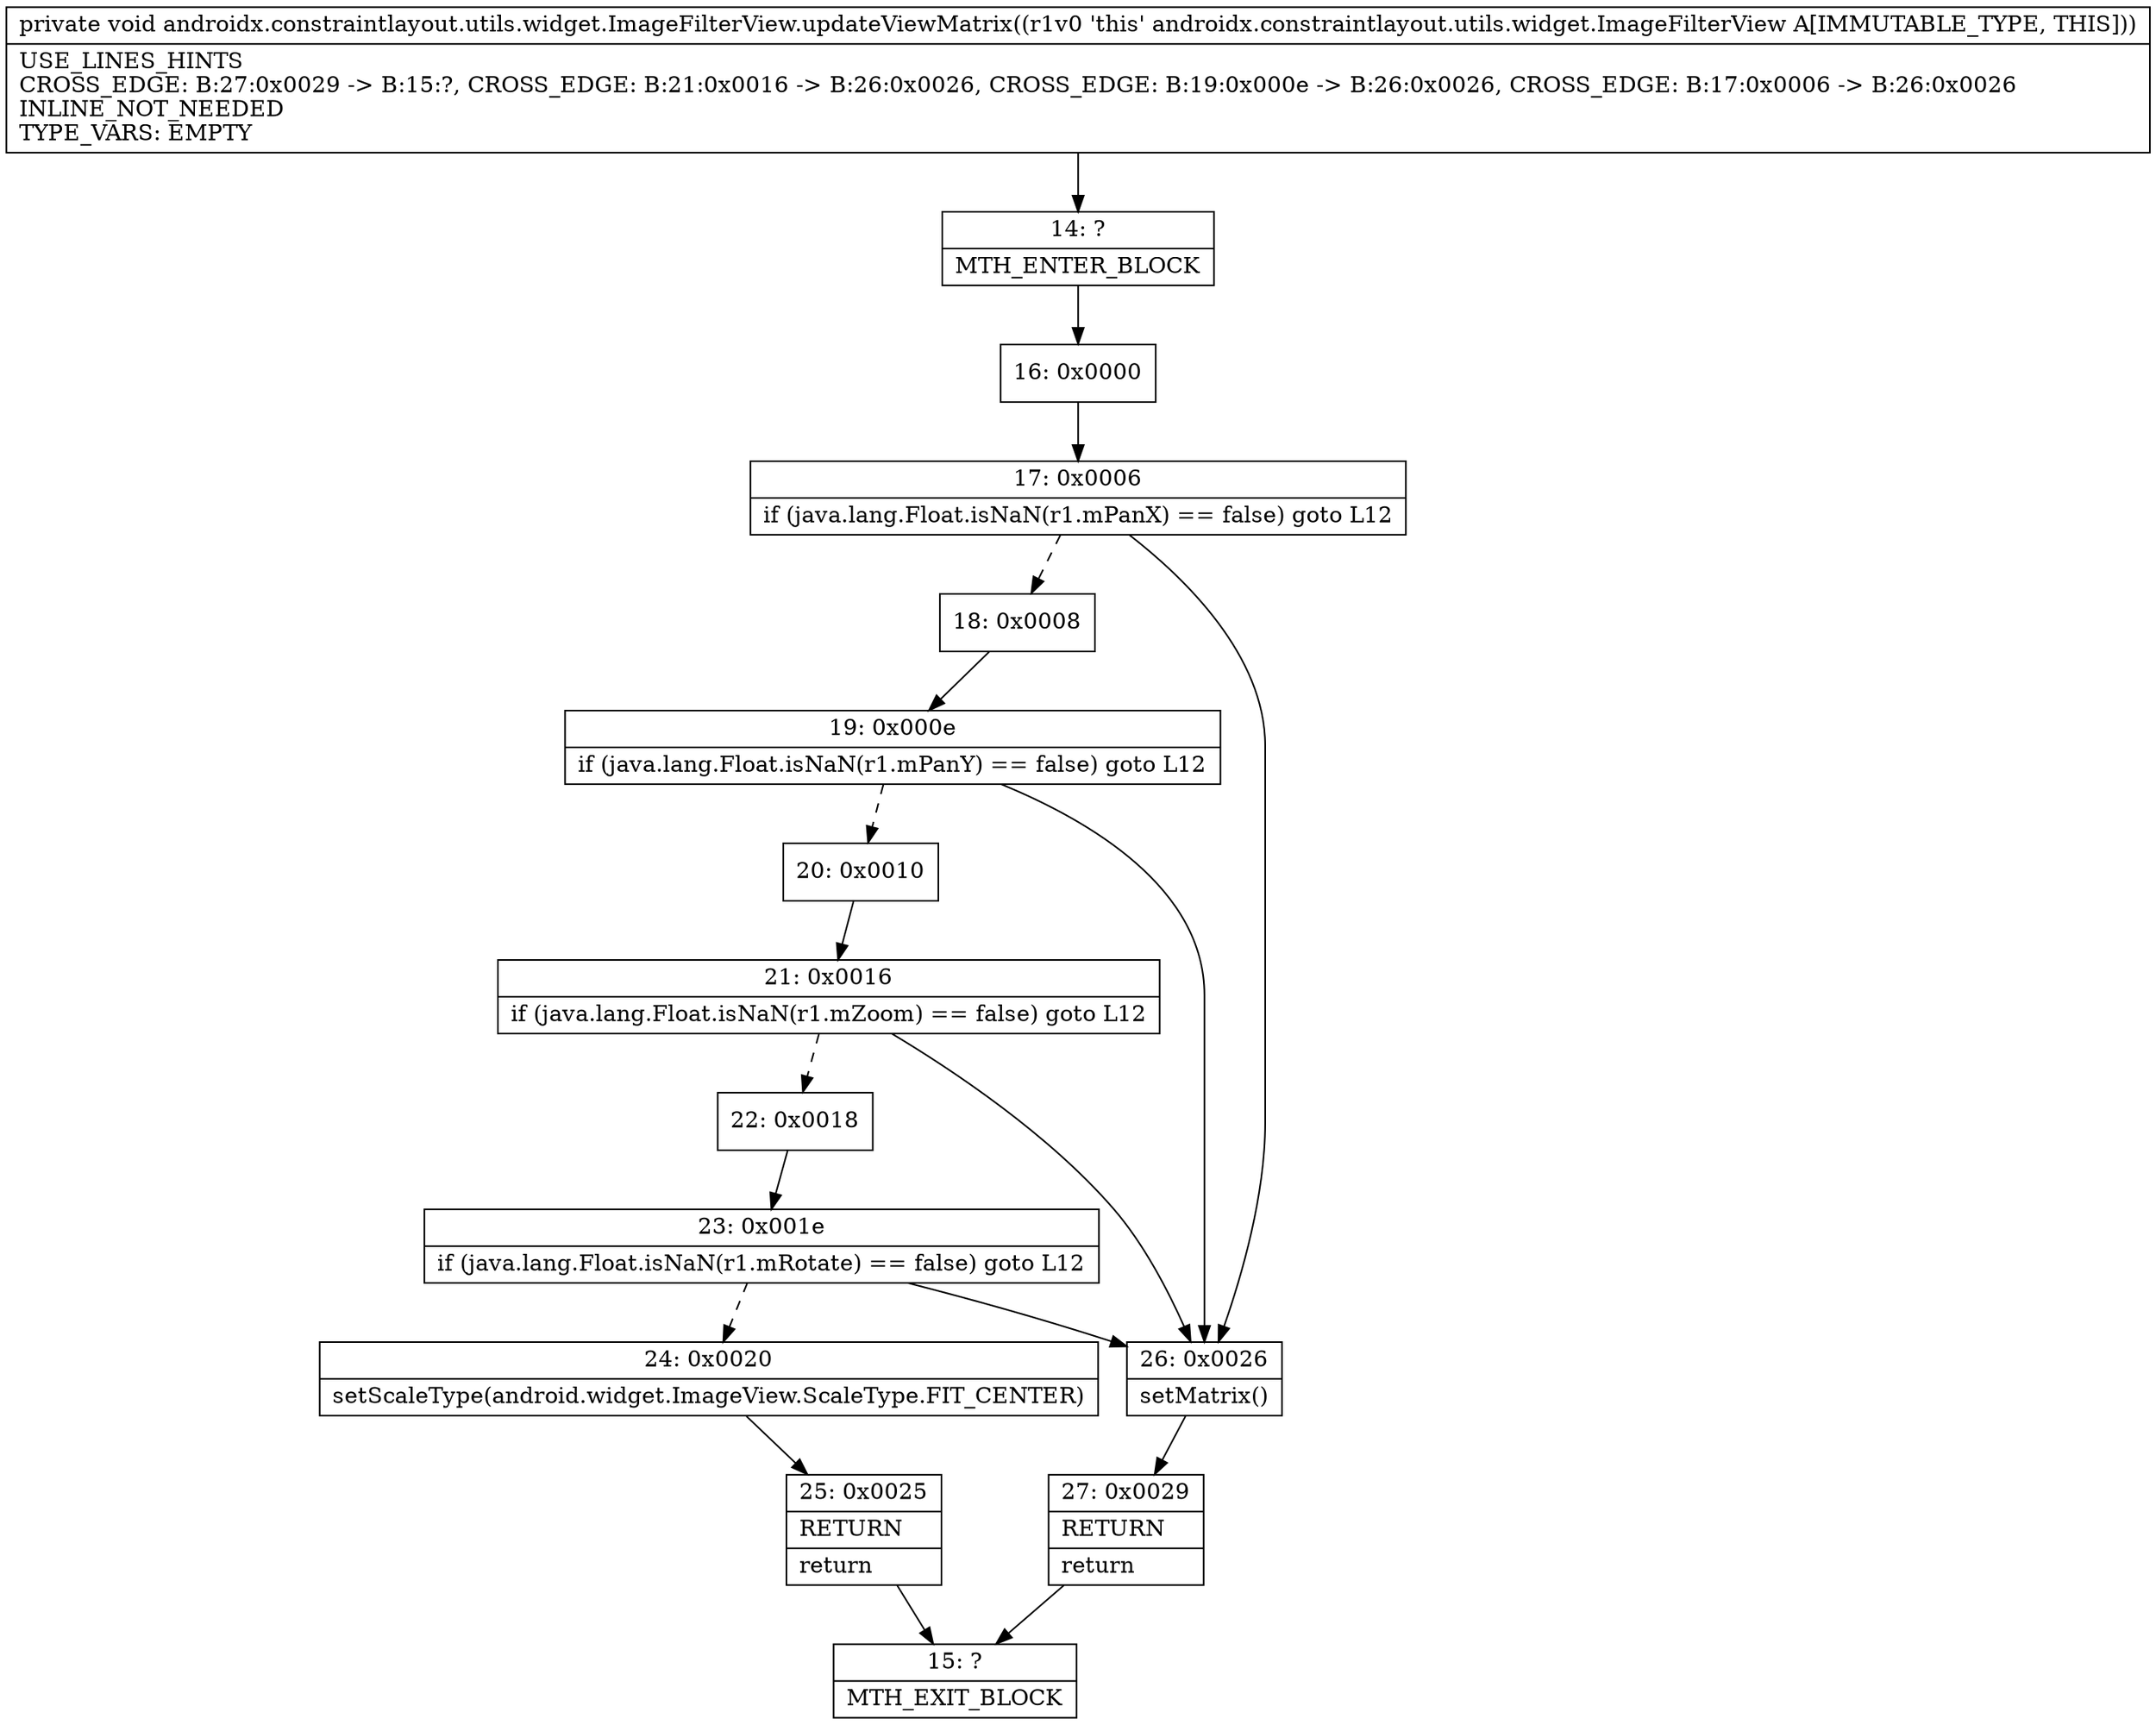 digraph "CFG forandroidx.constraintlayout.utils.widget.ImageFilterView.updateViewMatrix()V" {
Node_14 [shape=record,label="{14\:\ ?|MTH_ENTER_BLOCK\l}"];
Node_16 [shape=record,label="{16\:\ 0x0000}"];
Node_17 [shape=record,label="{17\:\ 0x0006|if (java.lang.Float.isNaN(r1.mPanX) == false) goto L12\l}"];
Node_18 [shape=record,label="{18\:\ 0x0008}"];
Node_19 [shape=record,label="{19\:\ 0x000e|if (java.lang.Float.isNaN(r1.mPanY) == false) goto L12\l}"];
Node_20 [shape=record,label="{20\:\ 0x0010}"];
Node_21 [shape=record,label="{21\:\ 0x0016|if (java.lang.Float.isNaN(r1.mZoom) == false) goto L12\l}"];
Node_22 [shape=record,label="{22\:\ 0x0018}"];
Node_23 [shape=record,label="{23\:\ 0x001e|if (java.lang.Float.isNaN(r1.mRotate) == false) goto L12\l}"];
Node_24 [shape=record,label="{24\:\ 0x0020|setScaleType(android.widget.ImageView.ScaleType.FIT_CENTER)\l}"];
Node_25 [shape=record,label="{25\:\ 0x0025|RETURN\l|return\l}"];
Node_15 [shape=record,label="{15\:\ ?|MTH_EXIT_BLOCK\l}"];
Node_26 [shape=record,label="{26\:\ 0x0026|setMatrix()\l}"];
Node_27 [shape=record,label="{27\:\ 0x0029|RETURN\l|return\l}"];
MethodNode[shape=record,label="{private void androidx.constraintlayout.utils.widget.ImageFilterView.updateViewMatrix((r1v0 'this' androidx.constraintlayout.utils.widget.ImageFilterView A[IMMUTABLE_TYPE, THIS]))  | USE_LINES_HINTS\lCROSS_EDGE: B:27:0x0029 \-\> B:15:?, CROSS_EDGE: B:21:0x0016 \-\> B:26:0x0026, CROSS_EDGE: B:19:0x000e \-\> B:26:0x0026, CROSS_EDGE: B:17:0x0006 \-\> B:26:0x0026\lINLINE_NOT_NEEDED\lTYPE_VARS: EMPTY\l}"];
MethodNode -> Node_14;Node_14 -> Node_16;
Node_16 -> Node_17;
Node_17 -> Node_18[style=dashed];
Node_17 -> Node_26;
Node_18 -> Node_19;
Node_19 -> Node_20[style=dashed];
Node_19 -> Node_26;
Node_20 -> Node_21;
Node_21 -> Node_22[style=dashed];
Node_21 -> Node_26;
Node_22 -> Node_23;
Node_23 -> Node_24[style=dashed];
Node_23 -> Node_26;
Node_24 -> Node_25;
Node_25 -> Node_15;
Node_26 -> Node_27;
Node_27 -> Node_15;
}

